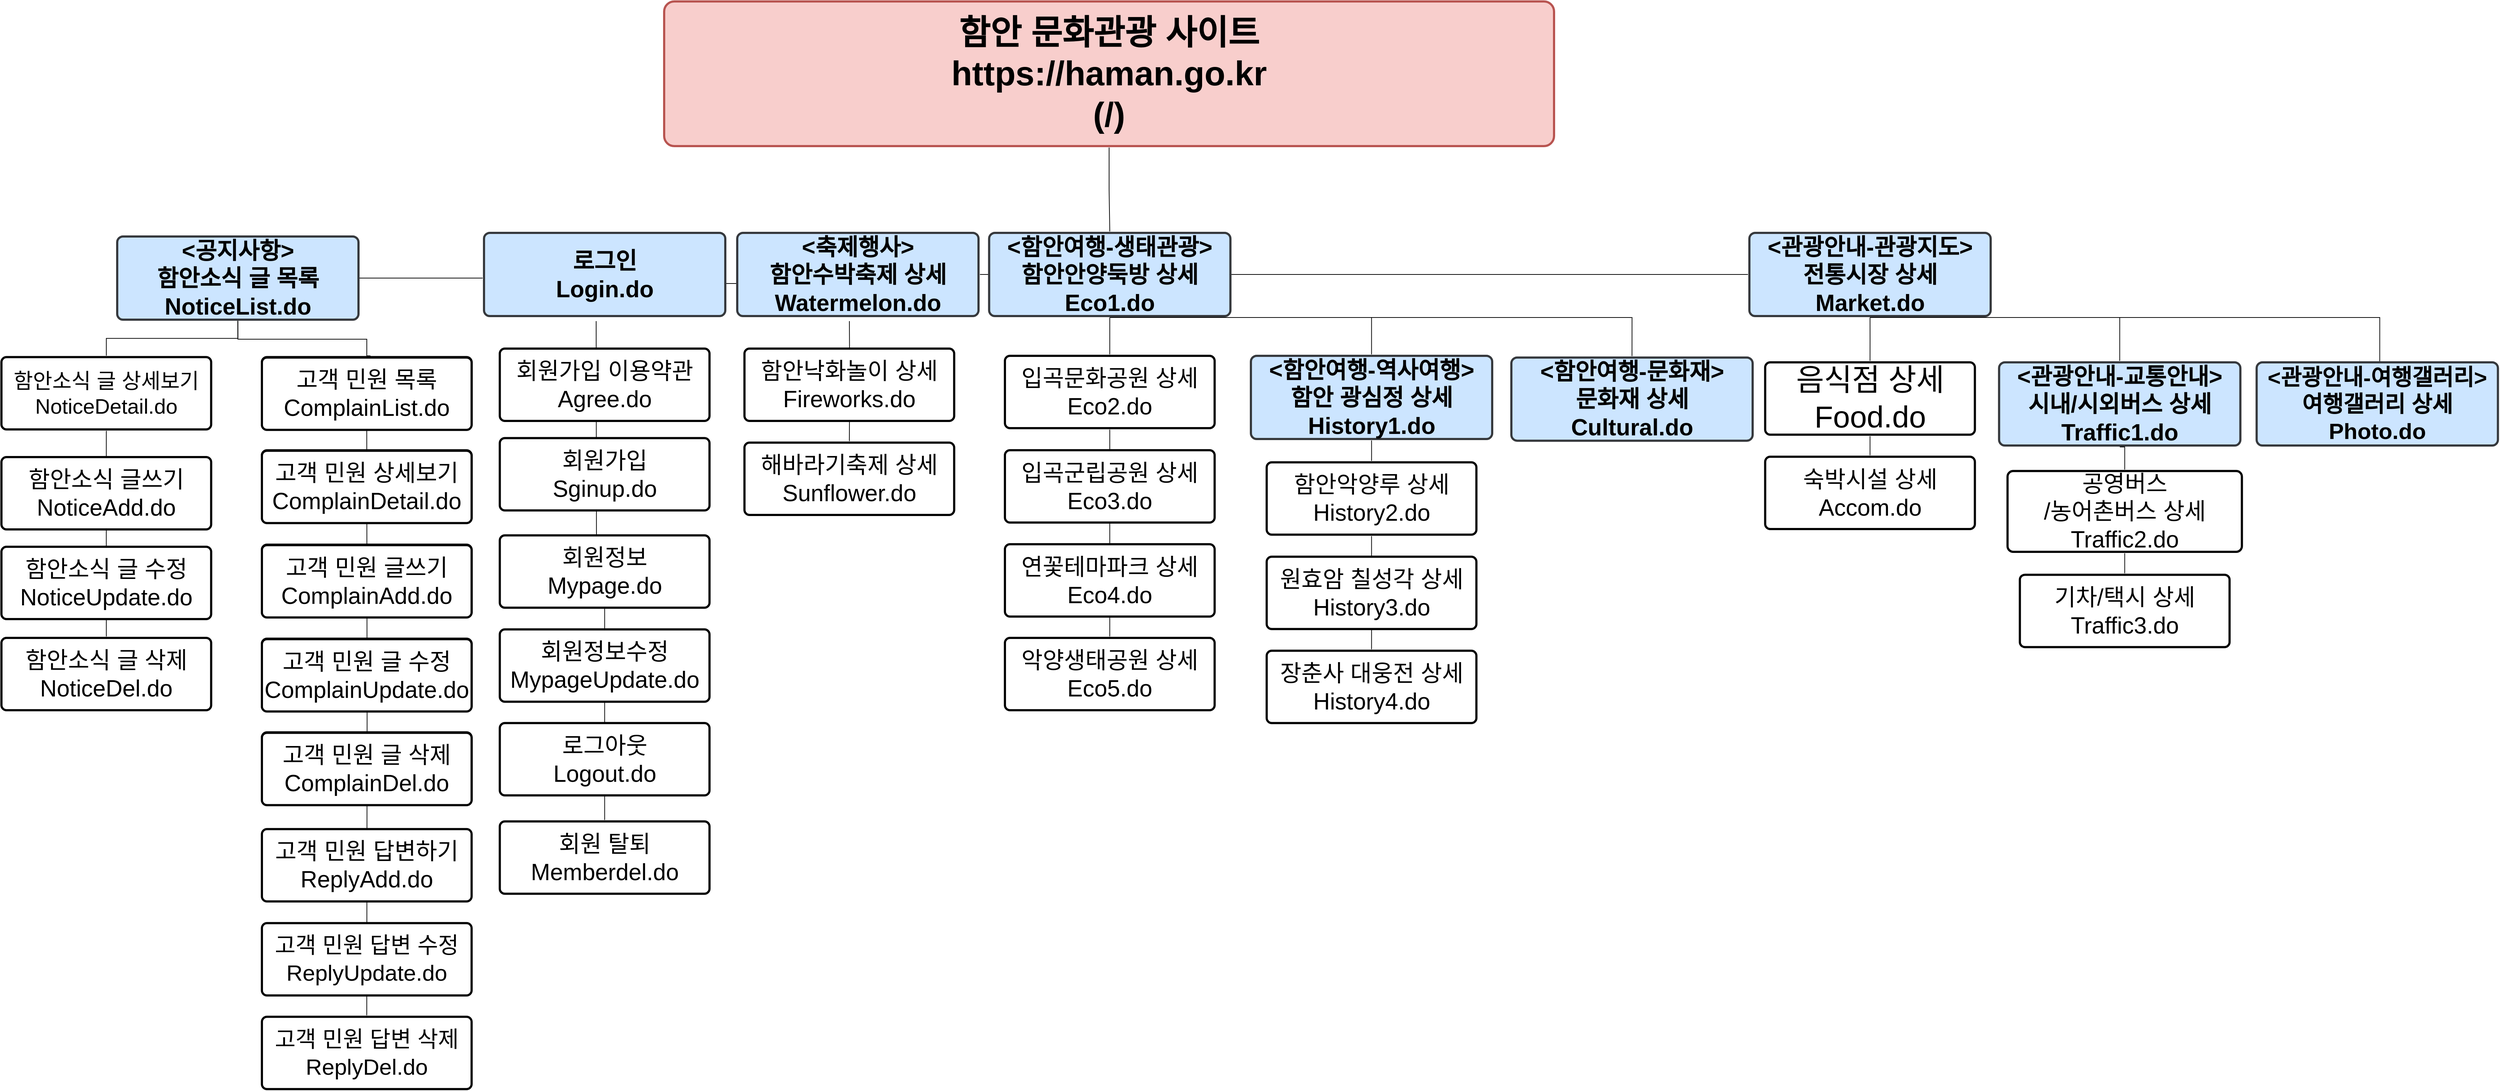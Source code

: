 <mxfile version="21.3.2" type="device">
  <diagram id="6a731a19-8d31-9384-78a2-239565b7b9f0" name="Page-1">
    <mxGraphModel dx="4754" dy="2675" grid="1" gridSize="10" guides="0" tooltips="1" connect="1" arrows="1" fold="1" page="1" pageScale="1" pageWidth="1169" pageHeight="827" background="none" math="0" shadow="0">
      <root>
        <mxCell id="0" />
        <mxCell id="1" parent="0" />
        <mxCell id="B97FNli7kyXhGJYyz91e-1827" style="edgeStyle=orthogonalEdgeStyle;rounded=0;orthogonalLoop=1;jettySize=auto;html=1;exitX=0.5;exitY=1;exitDx=0;exitDy=0;endArrow=none;endFill=0;" parent="1" source="1749" target="B97FNli7kyXhGJYyz91e-1786" edge="1">
          <mxGeometry relative="1" as="geometry" />
        </mxCell>
        <mxCell id="1749" value="&lt;font style=&quot;font-size: 47px;&quot;&gt;함안 문화관광 사이트&lt;br&gt;https://haman.go.kr&lt;br&gt;(/)&lt;br&gt;&lt;/font&gt;" style="rounded=1;whiteSpace=wrap;html=1;shadow=0;labelBackgroundColor=none;strokeWidth=3;fontFamily=Helvetica;fontSize=20;align=center;fontStyle=1;spacing=5;arcSize=7;perimeterSpacing=2;fillColor=#f8cecc;strokeColor=#b85450;" parent="1" vertex="1">
          <mxGeometry x="-61" y="-80" width="1230" height="200" as="geometry" />
        </mxCell>
        <mxCell id="B97FNli7kyXhGJYyz91e-1782" style="edgeStyle=orthogonalEdgeStyle;rounded=0;orthogonalLoop=1;jettySize=auto;html=1;exitX=1;exitY=0.5;exitDx=0;exitDy=0;endArrow=none;endFill=0;fontSize=32;" parent="1" source="1771" target="B97FNli7kyXhGJYyz91e-1781" edge="1">
          <mxGeometry relative="1" as="geometry">
            <Array as="points">
              <mxPoint x="-560" y="302" />
              <mxPoint x="-560" y="302" />
            </Array>
          </mxGeometry>
        </mxCell>
        <mxCell id="B97FNli7kyXhGJYyz91e-1798" style="edgeStyle=orthogonalEdgeStyle;rounded=0;orthogonalLoop=1;jettySize=auto;html=1;exitX=0.5;exitY=1;exitDx=0;exitDy=0;endArrow=none;endFill=0;fontSize=32;" parent="1" source="1771" target="kG1Z84SjeEAYpl0R3kHJ-1785" edge="1">
          <mxGeometry relative="1" as="geometry" />
        </mxCell>
        <mxCell id="B97FNli7kyXhGJYyz91e-1800" style="edgeStyle=orthogonalEdgeStyle;rounded=0;orthogonalLoop=1;jettySize=auto;html=1;exitX=0.5;exitY=1;exitDx=0;exitDy=0;endArrow=none;endFill=0;fontSize=32;" parent="1" edge="1">
          <mxGeometry relative="1" as="geometry">
            <mxPoint x="-650.25" y="359.0" as="sourcePoint" />
            <mxPoint x="-467" y="410" as="targetPoint" />
            <Array as="points">
              <mxPoint x="-650" y="387" />
              <mxPoint x="-472" y="387" />
            </Array>
          </mxGeometry>
        </mxCell>
        <mxCell id="1771" value="&amp;lt;공지사항&amp;gt;&lt;br style=&quot;font-size: 32px;&quot;&gt;함안소식 글 목록&lt;br style=&quot;font-size: 32px;&quot;&gt;NoticeList.do" style="rounded=1;whiteSpace=wrap;html=1;shadow=0;labelBackgroundColor=none;strokeWidth=3;fontFamily=Helvetica;fontSize=32;align=center;spacing=5;fontStyle=1;arcSize=7;perimeterSpacing=2;aspect=fixed;fillColor=#cce5ff;strokeColor=#36393d;" parent="1" vertex="1">
          <mxGeometry x="-817" y="245" width="333.5" height="115" as="geometry" />
        </mxCell>
        <mxCell id="kG1Z84SjeEAYpl0R3kHJ-1810" style="edgeStyle=orthogonalEdgeStyle;rounded=0;orthogonalLoop=1;jettySize=auto;html=1;exitX=0.5;exitY=1;exitDx=0;exitDy=0;endArrow=none;endFill=0;fontSize=32;" parent="1" target="kG1Z84SjeEAYpl0R3kHJ-1804" edge="1">
          <mxGeometry relative="1" as="geometry">
            <mxPoint x="-472.07" y="499.75" as="sourcePoint" />
          </mxGeometry>
        </mxCell>
        <mxCell id="B97FNli7kyXhGJYyz91e-1799" style="edgeStyle=orthogonalEdgeStyle;rounded=0;orthogonalLoop=1;jettySize=auto;html=1;exitX=0.5;exitY=1;exitDx=0;exitDy=0;endArrow=none;endFill=0;fontSize=32;" parent="1" source="kG1Z84SjeEAYpl0R3kHJ-1785" target="kG1Z84SjeEAYpl0R3kHJ-1788" edge="1">
          <mxGeometry relative="1" as="geometry" />
        </mxCell>
        <mxCell id="kG1Z84SjeEAYpl0R3kHJ-1785" value="&lt;font style=&quot;font-size: 29px;&quot;&gt;함안소식 글 상세보기&lt;br style=&quot;font-size: 29px;&quot;&gt;NoticeDetail.do&lt;br style=&quot;font-size: 29px;&quot;&gt;&lt;/font&gt;" style="rounded=1;whiteSpace=wrap;html=1;shadow=0;labelBackgroundColor=none;strokeWidth=3;fontFamily=Helvetica;fontSize=29;align=center;spacing=5;fontStyle=0;arcSize=7;perimeterSpacing=2;aspect=fixed;" parent="1" vertex="1">
          <mxGeometry x="-977" y="411.75" width="289.86" height="100" as="geometry" />
        </mxCell>
        <mxCell id="kG1Z84SjeEAYpl0R3kHJ-1786" value="&lt;font style=&quot;font-size: 32px;&quot;&gt;&lt;span style=&quot;font-size: 32px;&quot;&gt;함안소식 글 수정&lt;/span&gt;&lt;br style=&quot;font-size: 32px;&quot;&gt;&lt;font style=&quot;font-size: 32px;&quot;&gt;NoticeUpdate.do&lt;/font&gt;&lt;br style=&quot;font-size: 32px;&quot;&gt;&lt;/font&gt;" style="rounded=1;whiteSpace=wrap;html=1;shadow=0;labelBackgroundColor=none;strokeWidth=3;fontFamily=Helvetica;fontSize=32;align=center;spacing=5;fontStyle=0;arcSize=7;perimeterSpacing=2;aspect=fixed;" parent="1" vertex="1">
          <mxGeometry x="-977" y="674" width="289.86" height="100" as="geometry" />
        </mxCell>
        <mxCell id="kG1Z84SjeEAYpl0R3kHJ-1788" value="&lt;font style=&quot;font-size: 32px;&quot;&gt;함안소식 글 삭제&lt;br style=&quot;font-size: 32px;&quot;&gt;NoticeDel.do&lt;br style=&quot;font-size: 32px;&quot;&gt;&lt;/font&gt;" style="rounded=1;whiteSpace=wrap;html=1;shadow=0;labelBackgroundColor=none;strokeWidth=3;fontFamily=Helvetica;fontSize=32;align=center;spacing=5;fontStyle=0;arcSize=7;perimeterSpacing=2;aspect=fixed;" parent="1" vertex="1">
          <mxGeometry x="-977" y="800" width="289.86" height="100" as="geometry" />
        </mxCell>
        <mxCell id="kG1Z84SjeEAYpl0R3kHJ-1789" value="&lt;font style=&quot;font-size: 32px;&quot;&gt;함안소식 글쓰기&lt;br style=&quot;font-size: 32px;&quot;&gt;NoticeAdd.do&lt;br style=&quot;font-size: 32px;&quot;&gt;&lt;/font&gt;" style="rounded=1;whiteSpace=wrap;html=1;shadow=0;labelBackgroundColor=none;strokeWidth=3;fontFamily=Helvetica;fontSize=32;align=center;spacing=5;fontStyle=0;arcSize=7;perimeterSpacing=2;aspect=fixed;" parent="1" vertex="1">
          <mxGeometry x="-977" y="550" width="289.86" height="100" as="geometry" />
        </mxCell>
        <mxCell id="kG1Z84SjeEAYpl0R3kHJ-1790" value="&lt;font style=&quot;font-size: 32px;&quot;&gt;&lt;span style=&quot;font-size: 32px;&quot;&gt;고객 민원 상세보기&lt;/span&gt;&lt;br style=&quot;font-size: 32px;&quot;&gt;&lt;font style=&quot;font-size: 32px;&quot;&gt;compainDetail.do&lt;/font&gt;&lt;br style=&quot;font-size: 32px;&quot;&gt;&lt;/font&gt;" style="rounded=1;whiteSpace=wrap;html=1;shadow=0;labelBackgroundColor=none;strokeWidth=3;fontFamily=Helvetica;fontSize=32;align=center;spacing=5;fontStyle=0;arcSize=7;perimeterSpacing=2;aspect=fixed;" parent="1" vertex="1">
          <mxGeometry x="-617.0" y="540.62" width="289.86" height="100" as="geometry" />
        </mxCell>
        <mxCell id="kG1Z84SjeEAYpl0R3kHJ-1791" value="&lt;font style=&quot;font-size: 32px;&quot;&gt;&lt;span style=&quot;font-size: 32px;&quot;&gt;고객 민원 글 수정&lt;/span&gt;&lt;br style=&quot;font-size: 32px;&quot;&gt;&lt;font style=&quot;font-size: 32px;&quot;&gt;compainUpdate.do&lt;/font&gt;&lt;br style=&quot;font-size: 32px;&quot;&gt;&lt;/font&gt;" style="rounded=1;whiteSpace=wrap;html=1;shadow=0;labelBackgroundColor=none;strokeWidth=3;fontFamily=Helvetica;fontSize=32;align=center;spacing=5;fontStyle=0;arcSize=7;perimeterSpacing=2;aspect=fixed;" parent="1" vertex="1">
          <mxGeometry x="-617.0" y="801.12" width="289.86" height="100" as="geometry" />
        </mxCell>
        <mxCell id="kG1Z84SjeEAYpl0R3kHJ-1792" value="&lt;font style=&quot;font-size: 32px;&quot;&gt;&lt;span style=&quot;font-size: 32px;&quot;&gt;고객 민원 목록&lt;/span&gt;&lt;br style=&quot;font-size: 32px;&quot;&gt;&lt;font style=&quot;font-size: 32px;&quot;&gt;compainList.do&lt;/font&gt;&lt;br style=&quot;font-size: 32px;&quot;&gt;&lt;/font&gt;" style="rounded=1;whiteSpace=wrap;html=1;shadow=0;labelBackgroundColor=none;strokeWidth=3;fontFamily=Helvetica;fontSize=32;align=center;spacing=5;fontStyle=0;arcSize=7;perimeterSpacing=2;aspect=fixed;" parent="1" vertex="1">
          <mxGeometry x="-617.0" y="411.75" width="289.86" height="100" as="geometry" />
        </mxCell>
        <mxCell id="kG1Z84SjeEAYpl0R3kHJ-1793" value="&lt;font style=&quot;font-size: 32px;&quot;&gt;&lt;span style=&quot;font-size: 32px;&quot;&gt;고객 민원 글 삭제&lt;/span&gt;&lt;br style=&quot;font-size: 32px;&quot;&gt;&lt;font style=&quot;font-size: 32px;&quot;&gt;compainDel.do&lt;/font&gt;&lt;br style=&quot;font-size: 32px;&quot;&gt;&lt;/font&gt;" style="rounded=1;whiteSpace=wrap;html=1;shadow=0;labelBackgroundColor=none;strokeWidth=3;fontFamily=Helvetica;fontSize=32;align=center;spacing=5;fontStyle=0;arcSize=7;perimeterSpacing=2;aspect=fixed;" parent="1" vertex="1">
          <mxGeometry x="-617.0" y="930.62" width="289.86" height="100" as="geometry" />
        </mxCell>
        <mxCell id="kG1Z84SjeEAYpl0R3kHJ-1794" value="&lt;font style=&quot;font-size: 32px;&quot;&gt;&lt;span style=&quot;font-size: 32px;&quot;&gt;고객 민원 글쓰기&lt;/span&gt;&lt;br style=&quot;font-size: 32px;&quot;&gt;&lt;font style=&quot;font-size: 32px;&quot;&gt;compainAdd.do&lt;/font&gt;&lt;br style=&quot;font-size: 32px;&quot;&gt;&lt;/font&gt;" style="rounded=1;whiteSpace=wrap;html=1;shadow=0;labelBackgroundColor=none;strokeWidth=3;fontFamily=Helvetica;fontSize=32;align=center;spacing=5;fontStyle=0;arcSize=7;perimeterSpacing=2;aspect=fixed;" parent="1" vertex="1">
          <mxGeometry x="-617.0" y="671.12" width="289.86" height="100" as="geometry" />
        </mxCell>
        <mxCell id="kG1Z84SjeEAYpl0R3kHJ-1819" style="edgeStyle=orthogonalEdgeStyle;rounded=0;orthogonalLoop=1;jettySize=auto;html=1;exitX=0.5;exitY=1;exitDx=0;exitDy=0;endArrow=none;endFill=0;fontSize=32;" parent="1" target="kG1Z84SjeEAYpl0R3kHJ-1802" edge="1">
          <mxGeometry relative="1" as="geometry">
            <mxPoint x="-155.0" y="362.0" as="sourcePoint" />
          </mxGeometry>
        </mxCell>
        <mxCell id="kG1Z84SjeEAYpl0R3kHJ-1870" style="edgeStyle=orthogonalEdgeStyle;rounded=0;orthogonalLoop=1;jettySize=auto;html=1;exitX=1;exitY=0.5;exitDx=0;exitDy=0;entryX=0;entryY=0.5;entryDx=0;entryDy=0;endArrow=none;endFill=0;fontSize=32;" parent="1" edge="1">
          <mxGeometry relative="1" as="geometry">
            <mxPoint x="-88" y="310.0" as="sourcePoint" />
            <mxPoint x="48" y="310.0" as="targetPoint" />
          </mxGeometry>
        </mxCell>
        <mxCell id="kG1Z84SjeEAYpl0R3kHJ-1798" value="&lt;font style=&quot;font-size: 32px;&quot;&gt;회원정보수정&lt;font style=&quot;font-size: 32px;&quot;&gt;MypageUpdate.do&lt;/font&gt;&lt;br style=&quot;font-size: 32px;&quot;&gt;&lt;/font&gt;" style="rounded=1;whiteSpace=wrap;html=1;shadow=0;labelBackgroundColor=none;strokeWidth=3;fontFamily=Helvetica;fontSize=32;align=center;spacing=5;fontStyle=0;arcSize=7;perimeterSpacing=2;aspect=fixed;flipV=1;flipH=0;" parent="1" vertex="1">
          <mxGeometry x="-288.18" y="788.25" width="289.86" height="100" as="geometry" />
        </mxCell>
        <mxCell id="kG1Z84SjeEAYpl0R3kHJ-1799" value="&lt;font style=&quot;font-size: 32px;&quot;&gt;&lt;span style=&quot;font-size: 32px;&quot;&gt;회원가입&lt;/span&gt;&lt;br style=&quot;font-size: 32px;&quot;&gt;Sginup.do&lt;br style=&quot;font-size: 32px;&quot;&gt;&lt;/font&gt;" style="rounded=1;whiteSpace=wrap;html=1;shadow=0;labelBackgroundColor=none;strokeWidth=3;fontFamily=Helvetica;fontSize=32;align=center;spacing=5;fontStyle=0;arcSize=7;perimeterSpacing=2;aspect=fixed;flipH=0;flipV=1;" parent="1" vertex="1">
          <mxGeometry x="-288.18" y="523.75" width="289.86" height="100" as="geometry" />
        </mxCell>
        <mxCell id="kG1Z84SjeEAYpl0R3kHJ-1800" value="&lt;font style=&quot;font-size: 32px;&quot;&gt;&lt;span style=&quot;font-size: 32px;&quot;&gt;로그아웃&lt;/span&gt;&lt;br style=&quot;font-size: 32px;&quot;&gt;&lt;font style=&quot;font-size: 32px;&quot;&gt;Logout.do&lt;/font&gt;&lt;br style=&quot;font-size: 32px;&quot;&gt;&lt;/font&gt;" style="rounded=1;whiteSpace=wrap;html=1;shadow=0;labelBackgroundColor=none;strokeWidth=3;fontFamily=Helvetica;fontSize=32;align=center;spacing=5;fontStyle=0;arcSize=7;perimeterSpacing=2;aspect=fixed;flipV=1;flipH=0;" parent="1" vertex="1">
          <mxGeometry x="-288.18" y="917.75" width="289.86" height="100" as="geometry" />
        </mxCell>
        <mxCell id="kG1Z84SjeEAYpl0R3kHJ-1801" value="&lt;font style=&quot;font-size: 32px;&quot;&gt;&lt;span style=&quot;font-size: 32px;&quot;&gt;회원정보&lt;br style=&quot;font-size: 32px;&quot;&gt;&lt;/span&gt;Mypage.do&lt;br style=&quot;font-size: 32px;&quot;&gt;&lt;/font&gt;" style="rounded=1;whiteSpace=wrap;html=1;shadow=0;labelBackgroundColor=none;strokeWidth=3;fontFamily=Helvetica;fontSize=32;align=center;spacing=5;fontStyle=0;arcSize=7;perimeterSpacing=2;aspect=fixed;flipV=1;flipH=0;" parent="1" vertex="1">
          <mxGeometry x="-288.18" y="658.25" width="289.86" height="100" as="geometry" />
        </mxCell>
        <mxCell id="kG1Z84SjeEAYpl0R3kHJ-1802" value="&lt;font style=&quot;font-size: 32px;&quot;&gt;&lt;span style=&quot;font-size: 32px;&quot;&gt;회원 탈퇴&lt;/span&gt;&lt;br style=&quot;font-size: 32px;&quot;&gt;&lt;font style=&quot;font-size: 32px;&quot;&gt;Memberdel.do&lt;/font&gt;&lt;br style=&quot;font-size: 32px;&quot;&gt;&lt;/font&gt;" style="rounded=1;whiteSpace=wrap;html=1;shadow=0;labelBackgroundColor=none;strokeWidth=3;fontFamily=Helvetica;fontSize=32;align=center;spacing=5;fontStyle=0;arcSize=7;perimeterSpacing=2;aspect=fixed;flipV=1;flipH=0;" parent="1" vertex="1">
          <mxGeometry x="-288.18" y="1053.75" width="289.86" height="100" as="geometry" />
        </mxCell>
        <mxCell id="kG1Z84SjeEAYpl0R3kHJ-1803" value="&lt;font style=&quot;font-size: 31px;&quot;&gt;&lt;span style=&quot;font-size: 31px;&quot;&gt;고객 민원 답변 수정&lt;/span&gt;&lt;br style=&quot;font-size: 31px;&quot;&gt;&lt;font style=&quot;font-size: 31px;&quot;&gt;ReplyUpdate.do&lt;/font&gt;&lt;br style=&quot;font-size: 31px;&quot;&gt;&lt;/font&gt;" style="rounded=1;whiteSpace=wrap;html=1;shadow=0;labelBackgroundColor=none;strokeWidth=3;fontFamily=Helvetica;fontSize=31;align=center;spacing=5;fontStyle=0;arcSize=7;perimeterSpacing=2;aspect=fixed;" parent="1" vertex="1">
          <mxGeometry x="-617.0" y="1194.37" width="289.86" height="100" as="geometry" />
        </mxCell>
        <mxCell id="kG1Z84SjeEAYpl0R3kHJ-1804" value="&lt;font style=&quot;font-size: 31px;&quot;&gt;&lt;span style=&quot;font-size: 31px;&quot;&gt;고객 민원 답변 삭제&lt;/span&gt;&lt;br style=&quot;font-size: 31px;&quot;&gt;&lt;font style=&quot;font-size: 31px;&quot;&gt;ReplyDel.do&lt;/font&gt;&lt;br style=&quot;font-size: 31px;&quot;&gt;&lt;/font&gt;" style="rounded=1;whiteSpace=wrap;html=1;shadow=0;labelBackgroundColor=none;strokeWidth=3;fontFamily=Helvetica;fontSize=31;align=center;spacing=5;fontStyle=0;arcSize=7;perimeterSpacing=2;aspect=fixed;" parent="1" vertex="1">
          <mxGeometry x="-617.0" y="1323.87" width="289.86" height="100" as="geometry" />
        </mxCell>
        <mxCell id="kG1Z84SjeEAYpl0R3kHJ-1805" value="&lt;font style=&quot;font-size: 32px;&quot;&gt;&lt;span style=&quot;font-size: 32px;&quot;&gt;고객 민원 답변하기&lt;/span&gt;&lt;br style=&quot;font-size: 32px;&quot;&gt;&lt;font style=&quot;font-size: 32px;&quot;&gt;ReplyAdd.do&lt;/font&gt;&lt;br style=&quot;font-size: 32px;&quot;&gt;&lt;/font&gt;" style="rounded=1;whiteSpace=wrap;html=1;shadow=0;labelBackgroundColor=none;strokeWidth=3;fontFamily=Helvetica;fontSize=32;align=center;spacing=5;fontStyle=0;arcSize=7;perimeterSpacing=2;aspect=fixed;" parent="1" vertex="1">
          <mxGeometry x="-617.0" y="1064.37" width="289.86" height="100" as="geometry" />
        </mxCell>
        <mxCell id="kG1Z84SjeEAYpl0R3kHJ-1831" style="edgeStyle=orthogonalEdgeStyle;rounded=0;orthogonalLoop=1;jettySize=auto;html=1;exitX=0.5;exitY=1;exitDx=0;exitDy=0;endArrow=none;endFill=0;fontSize=32;" parent="1" target="kG1Z84SjeEAYpl0R3kHJ-1822" edge="1">
          <mxGeometry relative="1" as="geometry">
            <mxPoint x="195" y="362.0" as="sourcePoint" />
          </mxGeometry>
        </mxCell>
        <mxCell id="kG1Z84SjeEAYpl0R3kHJ-1818" value="&lt;font style=&quot;font-size: 32px;&quot;&gt;&lt;span style=&quot;font-size: 32px;&quot;&gt;회원가입 이용약관&lt;/span&gt;&lt;br style=&quot;font-size: 32px;&quot;&gt;Agree.do&lt;br style=&quot;font-size: 32px;&quot;&gt;&lt;/font&gt;" style="rounded=1;whiteSpace=wrap;html=1;shadow=0;labelBackgroundColor=none;strokeWidth=3;fontFamily=Helvetica;fontSize=32;align=center;spacing=5;fontStyle=0;arcSize=7;perimeterSpacing=2;aspect=fixed;flipV=1;flipH=0;" parent="1" vertex="1">
          <mxGeometry x="-288.18" y="400" width="289.86" height="100" as="geometry" />
        </mxCell>
        <mxCell id="kG1Z84SjeEAYpl0R3kHJ-1821" value="함안낙화놀이 상세&lt;br style=&quot;font-size: 32px;&quot;&gt;Fireworks.do" style="rounded=1;whiteSpace=wrap;html=1;shadow=0;labelBackgroundColor=none;strokeWidth=3;fontFamily=Helvetica;fontSize=32;align=center;spacing=5;fontStyle=0;arcSize=7;perimeterSpacing=2;aspect=fixed;flipV=1;flipH=0;" parent="1" vertex="1">
          <mxGeometry x="50" y="400" width="289.86" height="100" as="geometry" />
        </mxCell>
        <mxCell id="kG1Z84SjeEAYpl0R3kHJ-1822" value="해바라기축제 상세&lt;br style=&quot;font-size: 32px;&quot;&gt;Sunflower.do" style="rounded=1;whiteSpace=wrap;html=1;shadow=0;labelBackgroundColor=none;strokeWidth=3;fontFamily=Helvetica;fontSize=32;align=center;spacing=5;fontStyle=0;arcSize=7;perimeterSpacing=2;aspect=fixed;flipV=1;flipH=0;" parent="1" vertex="1">
          <mxGeometry x="50" y="530" width="289.86" height="100" as="geometry" />
        </mxCell>
        <mxCell id="B97FNli7kyXhGJYyz91e-1801" style="edgeStyle=orthogonalEdgeStyle;rounded=0;orthogonalLoop=1;jettySize=auto;html=1;exitX=0.5;exitY=1;exitDx=0;exitDy=0;entryX=0.5;entryY=0;entryDx=0;entryDy=0;endArrow=none;endFill=0;fontSize=32;" parent="1" source="kG1Z84SjeEAYpl0R3kHJ-1827" target="kG1Z84SjeEAYpl0R3kHJ-1830" edge="1">
          <mxGeometry relative="1" as="geometry" />
        </mxCell>
        <mxCell id="kG1Z84SjeEAYpl0R3kHJ-1827" value="입곡문화공원 상세Eco2.do" style="rounded=1;whiteSpace=wrap;html=1;shadow=0;labelBackgroundColor=none;strokeWidth=3;fontFamily=Helvetica;fontSize=32;align=center;spacing=5;fontStyle=0;arcSize=7;perimeterSpacing=2;aspect=fixed;flipV=1;flipH=0;" parent="1" vertex="1">
          <mxGeometry x="410" y="410" width="289.86" height="100" as="geometry" />
        </mxCell>
        <mxCell id="kG1Z84SjeEAYpl0R3kHJ-1828" value="입곡군립공원 상세&lt;br style=&quot;font-size: 32px;&quot;&gt;Eco3.do" style="rounded=1;whiteSpace=wrap;html=1;shadow=0;labelBackgroundColor=none;strokeWidth=3;fontFamily=Helvetica;fontSize=32;align=center;spacing=5;fontStyle=0;arcSize=7;perimeterSpacing=2;aspect=fixed;flipV=1;flipH=0;" parent="1" vertex="1">
          <mxGeometry x="410" y="540.5" width="289.86" height="100" as="geometry" />
        </mxCell>
        <mxCell id="kG1Z84SjeEAYpl0R3kHJ-1829" value="연꽃테마파크 상세&lt;br style=&quot;font-size: 32px;&quot;&gt;Eco4.do" style="rounded=1;whiteSpace=wrap;html=1;shadow=0;labelBackgroundColor=none;strokeWidth=3;fontFamily=Helvetica;fontSize=32;align=center;spacing=5;fontStyle=0;arcSize=7;perimeterSpacing=2;aspect=fixed;flipV=1;flipH=0;" parent="1" vertex="1">
          <mxGeometry x="410" y="670.5" width="289.86" height="100" as="geometry" />
        </mxCell>
        <mxCell id="kG1Z84SjeEAYpl0R3kHJ-1830" value="악양생태공원 상세&lt;br style=&quot;font-size: 32px;&quot;&gt;Eco5.do" style="rounded=1;whiteSpace=wrap;html=1;shadow=0;labelBackgroundColor=none;strokeWidth=3;fontFamily=Helvetica;fontSize=32;align=center;spacing=5;fontStyle=0;arcSize=7;perimeterSpacing=2;aspect=fixed;flipV=1;flipH=0;" parent="1" vertex="1">
          <mxGeometry x="410" y="800" width="289.86" height="100" as="geometry" />
        </mxCell>
        <mxCell id="B97FNli7kyXhGJYyz91e-1821" style="edgeStyle=orthogonalEdgeStyle;rounded=0;orthogonalLoop=1;jettySize=auto;html=1;exitX=0.5;exitY=1;exitDx=0;exitDy=0;endArrow=none;endFill=0;fontSize=32;" parent="1" source="kG1Z84SjeEAYpl0R3kHJ-1844" target="kG1Z84SjeEAYpl0R3kHJ-1846" edge="1">
          <mxGeometry relative="1" as="geometry" />
        </mxCell>
        <mxCell id="kG1Z84SjeEAYpl0R3kHJ-1844" value="함안악양루 상세&lt;br style=&quot;font-size: 32px;&quot;&gt;History2.do" style="rounded=1;whiteSpace=wrap;html=1;shadow=0;labelBackgroundColor=none;strokeWidth=3;fontFamily=Helvetica;fontSize=32;align=center;spacing=5;fontStyle=0;arcSize=7;perimeterSpacing=2;aspect=fixed;flipV=1;flipH=0;" parent="1" vertex="1">
          <mxGeometry x="771.82" y="557.25" width="289.86" height="100" as="geometry" />
        </mxCell>
        <mxCell id="kG1Z84SjeEAYpl0R3kHJ-1845" value="원효암 칠성각 상세&lt;br style=&quot;font-size: 32px;&quot;&gt;History3.do" style="rounded=1;whiteSpace=wrap;html=1;shadow=0;labelBackgroundColor=none;strokeWidth=3;fontFamily=Helvetica;fontSize=32;align=center;spacing=5;fontStyle=0;arcSize=7;perimeterSpacing=2;aspect=fixed;flipV=1;flipH=0;" parent="1" vertex="1">
          <mxGeometry x="771.82" y="687.75" width="289.86" height="100" as="geometry" />
        </mxCell>
        <mxCell id="kG1Z84SjeEAYpl0R3kHJ-1846" value="장춘사 대웅전 상세&lt;br style=&quot;font-size: 32px;&quot;&gt;History4.do" style="rounded=1;whiteSpace=wrap;html=1;shadow=0;labelBackgroundColor=none;strokeWidth=3;fontFamily=Helvetica;fontSize=32;align=center;spacing=5;fontStyle=0;arcSize=7;perimeterSpacing=2;aspect=fixed;flipV=1;flipH=0;" parent="1" vertex="1">
          <mxGeometry x="771.82" y="817.75" width="289.86" height="100" as="geometry" />
        </mxCell>
        <mxCell id="B97FNli7kyXhGJYyz91e-1809" style="edgeStyle=orthogonalEdgeStyle;rounded=0;orthogonalLoop=1;jettySize=auto;html=1;exitX=0.5;exitY=1;exitDx=0;exitDy=0;entryX=0.5;entryY=0;entryDx=0;entryDy=0;endArrow=none;endFill=0;fontSize=32;" parent="1" source="kG1Z84SjeEAYpl0R3kHJ-1858" target="kG1Z84SjeEAYpl0R3kHJ-1859" edge="1">
          <mxGeometry relative="1" as="geometry" />
        </mxCell>
        <mxCell id="kG1Z84SjeEAYpl0R3kHJ-1858" value="음식점 상세&lt;br style=&quot;font-size: 42px;&quot;&gt;Food.do" style="rounded=1;whiteSpace=wrap;html=1;shadow=0;labelBackgroundColor=none;strokeWidth=3;fontFamily=Helvetica;fontSize=42;align=center;spacing=5;fontStyle=0;arcSize=7;perimeterSpacing=2;aspect=fixed;flipV=1;flipH=0;" parent="1" vertex="1">
          <mxGeometry x="1460.82" y="419" width="289.86" height="100" as="geometry" />
        </mxCell>
        <mxCell id="kG1Z84SjeEAYpl0R3kHJ-1859" value="숙박시설 상세&lt;br style=&quot;font-size: 32px;&quot;&gt;Accom.do" style="rounded=1;whiteSpace=wrap;html=1;shadow=0;labelBackgroundColor=none;strokeWidth=3;fontFamily=Helvetica;fontSize=32;align=center;spacing=5;fontStyle=0;arcSize=7;perimeterSpacing=2;aspect=fixed;flipV=1;flipH=0;" parent="1" vertex="1">
          <mxGeometry x="1460.82" y="549.5" width="289.86" height="100" as="geometry" />
        </mxCell>
        <mxCell id="B97FNli7kyXhGJYyz91e-1824" style="edgeStyle=orthogonalEdgeStyle;rounded=0;orthogonalLoop=1;jettySize=auto;html=1;exitX=0.5;exitY=1;exitDx=0;exitDy=0;entryX=0.5;entryY=0;entryDx=0;entryDy=0;endArrow=none;endFill=0;fontSize=32;" parent="1" source="kG1Z84SjeEAYpl0R3kHJ-1863" target="kG1Z84SjeEAYpl0R3kHJ-1864" edge="1">
          <mxGeometry relative="1" as="geometry" />
        </mxCell>
        <mxCell id="kG1Z84SjeEAYpl0R3kHJ-1863" value="&lt;font style=&quot;font-size: 32px;&quot;&gt;공영버스&lt;br style=&quot;font-size: 32px;&quot;&gt;/농어촌버스 상세&lt;br style=&quot;font-size: 32px;&quot;&gt;Traffic2.do&lt;/font&gt;" style="rounded=1;whiteSpace=wrap;html=1;shadow=0;labelBackgroundColor=none;strokeWidth=3;fontFamily=Helvetica;fontSize=32;align=center;spacing=5;fontStyle=0;arcSize=7;perimeterSpacing=2;aspect=fixed;flipV=1;flipH=0;" parent="1" vertex="1">
          <mxGeometry x="1795.82" y="569.25" width="323.92" height="111.75" as="geometry" />
        </mxCell>
        <mxCell id="kG1Z84SjeEAYpl0R3kHJ-1864" value="기차/택시 상세&lt;br style=&quot;font-size: 32px;&quot;&gt;Traffic3.do" style="rounded=1;whiteSpace=wrap;html=1;shadow=0;labelBackgroundColor=none;strokeWidth=3;fontFamily=Helvetica;fontSize=32;align=center;spacing=5;fontStyle=0;arcSize=7;perimeterSpacing=2;aspect=fixed;flipV=1;flipH=0;" parent="1" vertex="1">
          <mxGeometry x="1812.85" y="712.69" width="289.86" height="100" as="geometry" />
        </mxCell>
        <mxCell id="B97FNli7kyXhGJYyz91e-1781" value="로그인&lt;br style=&quot;border-color: var(--border-color); font-size: 32px;&quot;&gt;Login.do" style="rounded=1;whiteSpace=wrap;html=1;shadow=0;labelBackgroundColor=none;strokeWidth=3;fontFamily=Helvetica;fontSize=32;align=center;spacing=5;fontStyle=1;arcSize=7;perimeterSpacing=2;aspect=fixed;fillColor=#cce5ff;strokeColor=#36393d;" parent="1" vertex="1">
          <mxGeometry x="-310" y="240" width="333.5" height="115" as="geometry" />
        </mxCell>
        <mxCell id="B97FNli7kyXhGJYyz91e-1828" style="edgeStyle=orthogonalEdgeStyle;rounded=0;orthogonalLoop=1;jettySize=auto;html=1;exitX=1;exitY=0.5;exitDx=0;exitDy=0;entryX=0;entryY=0.5;entryDx=0;entryDy=0;endArrow=none;endFill=0;fontSize=32;" parent="1" source="B97FNli7kyXhGJYyz91e-1783" target="B97FNli7kyXhGJYyz91e-1806" edge="1">
          <mxGeometry relative="1" as="geometry" />
        </mxCell>
        <mxCell id="B97FNli7kyXhGJYyz91e-1783" value="&amp;lt;축제행사&amp;gt;&lt;br style=&quot;border-color: var(--border-color); font-size: 32px;&quot;&gt;함안수박축제 상세&lt;br style=&quot;border-color: var(--border-color); font-size: 32px;&quot;&gt;Watermelon.do" style="rounded=1;whiteSpace=wrap;html=1;shadow=0;labelBackgroundColor=none;strokeWidth=3;fontFamily=Helvetica;fontSize=32;align=center;spacing=5;fontStyle=1;arcSize=7;perimeterSpacing=2;aspect=fixed;fillColor=#cce5ff;strokeColor=#36393d;" parent="1" vertex="1">
          <mxGeometry x="40" y="240" width="333.5" height="115" as="geometry" />
        </mxCell>
        <mxCell id="B97FNli7kyXhGJYyz91e-1804" style="edgeStyle=orthogonalEdgeStyle;rounded=0;orthogonalLoop=1;jettySize=auto;html=1;exitX=0.5;exitY=1;exitDx=0;exitDy=0;endArrow=none;endFill=0;fontSize=32;" parent="1" source="B97FNli7kyXhGJYyz91e-1786" target="B97FNli7kyXhGJYyz91e-1802" edge="1">
          <mxGeometry relative="1" as="geometry" />
        </mxCell>
        <mxCell id="B97FNli7kyXhGJYyz91e-1805" style="edgeStyle=orthogonalEdgeStyle;rounded=0;orthogonalLoop=1;jettySize=auto;html=1;exitX=0.5;exitY=1;exitDx=0;exitDy=0;entryX=0.5;entryY=0;entryDx=0;entryDy=0;endArrow=none;endFill=0;fontSize=32;" parent="1" source="B97FNli7kyXhGJYyz91e-1786" target="B97FNli7kyXhGJYyz91e-1803" edge="1">
          <mxGeometry relative="1" as="geometry" />
        </mxCell>
        <mxCell id="B97FNli7kyXhGJYyz91e-1810" style="rounded=0;orthogonalLoop=1;jettySize=auto;html=1;exitX=0.5;exitY=1;exitDx=0;exitDy=0;endArrow=none;endFill=0;fontSize=32;" parent="1" source="B97FNli7kyXhGJYyz91e-1786" target="kG1Z84SjeEAYpl0R3kHJ-1827" edge="1">
          <mxGeometry relative="1" as="geometry" />
        </mxCell>
        <mxCell id="B97FNli7kyXhGJYyz91e-1786" value="&amp;lt;함안여행-생태관광&amp;gt;&lt;br style=&quot;border-color: var(--border-color); font-size: 32px;&quot;&gt;함안안양둑방 상세&lt;br style=&quot;border-color: var(--border-color); font-size: 32px;&quot;&gt;Eco1.do" style="rounded=1;whiteSpace=wrap;html=1;shadow=0;labelBackgroundColor=none;strokeWidth=3;fontFamily=Helvetica;fontSize=32;align=center;spacing=5;fontStyle=1;arcSize=7;perimeterSpacing=2;aspect=fixed;fillColor=#cce5ff;strokeColor=#36393d;" parent="1" vertex="1">
          <mxGeometry x="388.18" y="240" width="333.5" height="115" as="geometry" />
        </mxCell>
        <mxCell id="B97FNli7kyXhGJYyz91e-1793" value="&lt;font style=&quot;font-size: 32px;&quot;&gt;&lt;span style=&quot;font-size: 32px;&quot;&gt;고객 민원 목록&lt;/span&gt;&lt;br style=&quot;font-size: 32px;&quot;&gt;&lt;font style=&quot;font-size: 32px;&quot;&gt;ComplainList.do&lt;/font&gt;&lt;br style=&quot;font-size: 32px;&quot;&gt;&lt;/font&gt;" style="rounded=1;whiteSpace=wrap;html=1;shadow=0;labelBackgroundColor=none;strokeWidth=3;fontFamily=Helvetica;fontSize=32;align=center;spacing=5;fontStyle=0;arcSize=7;perimeterSpacing=2;aspect=fixed;" parent="1" vertex="1">
          <mxGeometry x="-617.0" y="412.32" width="289.86" height="100" as="geometry" />
        </mxCell>
        <mxCell id="B97FNli7kyXhGJYyz91e-1794" value="&lt;font style=&quot;font-size: 32px;&quot;&gt;&lt;font style=&quot;font-size: 32px;&quot;&gt;고객 민원 상세보기&lt;/font&gt;&lt;br style=&quot;font-size: 32px;&quot;&gt;&lt;font style=&quot;font-size: 32px;&quot;&gt;ComplainDetail.do&lt;/font&gt;&lt;br style=&quot;font-size: 32px;&quot;&gt;&lt;/font&gt;" style="rounded=1;whiteSpace=wrap;html=1;shadow=0;labelBackgroundColor=none;strokeWidth=3;fontFamily=Helvetica;fontSize=32;align=center;spacing=5;fontStyle=0;arcSize=7;perimeterSpacing=2;aspect=fixed;" parent="1" vertex="1">
          <mxGeometry x="-617.0" y="541.19" width="289.86" height="100" as="geometry" />
        </mxCell>
        <mxCell id="B97FNli7kyXhGJYyz91e-1795" value="&lt;font style=&quot;font-size: 32px;&quot;&gt;&lt;span style=&quot;font-size: 32px;&quot;&gt;고객 민원 글쓰기&lt;/span&gt;&lt;br style=&quot;font-size: 32px;&quot;&gt;&lt;font style=&quot;font-size: 32px;&quot;&gt;ComplainAdd.do&lt;/font&gt;&lt;br style=&quot;font-size: 32px;&quot;&gt;&lt;/font&gt;" style="rounded=1;whiteSpace=wrap;html=1;shadow=0;labelBackgroundColor=none;strokeWidth=3;fontFamily=Helvetica;fontSize=32;align=center;spacing=5;fontStyle=0;arcSize=7;perimeterSpacing=2;aspect=fixed;" parent="1" vertex="1">
          <mxGeometry x="-617.0" y="671.69" width="289.86" height="100" as="geometry" />
        </mxCell>
        <mxCell id="B97FNli7kyXhGJYyz91e-1796" value="&lt;font style=&quot;font-size: 32px;&quot;&gt;&lt;span style=&quot;font-size: 32px;&quot;&gt;고객 민원 글 수정&lt;/span&gt;&lt;br style=&quot;font-size: 32px;&quot;&gt;&lt;font style=&quot;font-size: 32px;&quot;&gt;ComplainUpdate.do&lt;/font&gt;&lt;br style=&quot;font-size: 32px;&quot;&gt;&lt;/font&gt;" style="rounded=1;whiteSpace=wrap;html=1;shadow=0;labelBackgroundColor=none;strokeWidth=3;fontFamily=Helvetica;fontSize=32;align=center;spacing=5;fontStyle=0;arcSize=7;perimeterSpacing=2;aspect=fixed;" parent="1" vertex="1">
          <mxGeometry x="-617.0" y="801.69" width="289.86" height="100" as="geometry" />
        </mxCell>
        <mxCell id="B97FNli7kyXhGJYyz91e-1797" value="&lt;font style=&quot;font-size: 32px;&quot;&gt;&lt;span style=&quot;font-size: 32px;&quot;&gt;고객 민원 글 삭제&lt;/span&gt;&lt;br style=&quot;font-size: 32px;&quot;&gt;&lt;font style=&quot;font-size: 32px;&quot;&gt;ComplainDel.do&lt;/font&gt;&lt;br style=&quot;font-size: 32px;&quot;&gt;&lt;/font&gt;" style="rounded=1;whiteSpace=wrap;html=1;shadow=0;labelBackgroundColor=none;strokeWidth=3;fontFamily=Helvetica;fontSize=32;align=center;spacing=5;fontStyle=0;arcSize=7;perimeterSpacing=2;aspect=fixed;" parent="1" vertex="1">
          <mxGeometry x="-617.0" y="931.19" width="289.86" height="100" as="geometry" />
        </mxCell>
        <mxCell id="B97FNli7kyXhGJYyz91e-1820" style="edgeStyle=orthogonalEdgeStyle;rounded=0;orthogonalLoop=1;jettySize=auto;html=1;exitX=0.5;exitY=1;exitDx=0;exitDy=0;endArrow=none;endFill=0;fontSize=32;" parent="1" source="B97FNli7kyXhGJYyz91e-1802" target="kG1Z84SjeEAYpl0R3kHJ-1844" edge="1">
          <mxGeometry relative="1" as="geometry" />
        </mxCell>
        <mxCell id="B97FNli7kyXhGJYyz91e-1802" value="&amp;lt;함안여행-역사여행&amp;gt;&lt;br style=&quot;border-color: var(--border-color); font-size: 32px;&quot;&gt;함안 광심정 상세&lt;br style=&quot;border-color: var(--border-color); font-size: 32px;&quot;&gt;History1.do" style="rounded=1;whiteSpace=wrap;html=1;shadow=0;labelBackgroundColor=none;strokeWidth=3;fontFamily=Helvetica;fontSize=32;align=center;spacing=5;fontStyle=1;arcSize=7;perimeterSpacing=2;aspect=fixed;fillColor=#cce5ff;strokeColor=#36393d;" parent="1" vertex="1">
          <mxGeometry x="750" y="410" width="333.5" height="115" as="geometry" />
        </mxCell>
        <mxCell id="B97FNli7kyXhGJYyz91e-1803" value="&amp;lt;함안여행-문화재&amp;gt;&lt;br style=&quot;border-color: var(--border-color); font-size: 32px;&quot;&gt;문화재 상세&lt;br style=&quot;border-color: var(--border-color); font-size: 32px;&quot;&gt;Cultural.do" style="rounded=1;whiteSpace=wrap;html=1;shadow=0;labelBackgroundColor=none;strokeWidth=3;fontFamily=Helvetica;fontSize=32;align=center;spacing=5;fontStyle=1;arcSize=7;perimeterSpacing=2;aspect=fixed;fillColor=#cce5ff;strokeColor=#36393d;" parent="1" vertex="1">
          <mxGeometry x="1110" y="412.32" width="333.5" height="115" as="geometry" />
        </mxCell>
        <mxCell id="B97FNli7kyXhGJYyz91e-1808" style="edgeStyle=orthogonalEdgeStyle;rounded=0;orthogonalLoop=1;jettySize=auto;html=1;exitX=0.5;exitY=1;exitDx=0;exitDy=0;entryX=0.5;entryY=0;entryDx=0;entryDy=0;endArrow=none;endFill=0;fontSize=32;" parent="1" source="B97FNli7kyXhGJYyz91e-1806" target="kG1Z84SjeEAYpl0R3kHJ-1858" edge="1">
          <mxGeometry relative="1" as="geometry" />
        </mxCell>
        <mxCell id="B97FNli7kyXhGJYyz91e-1825" style="edgeStyle=orthogonalEdgeStyle;rounded=0;orthogonalLoop=1;jettySize=auto;html=1;exitX=0.5;exitY=1;exitDx=0;exitDy=0;entryX=0.5;entryY=0;entryDx=0;entryDy=0;endArrow=none;endFill=0;fontSize=32;" parent="1" source="B97FNli7kyXhGJYyz91e-1806" target="B97FNli7kyXhGJYyz91e-1812" edge="1">
          <mxGeometry relative="1" as="geometry" />
        </mxCell>
        <mxCell id="B97FNli7kyXhGJYyz91e-1826" style="edgeStyle=orthogonalEdgeStyle;rounded=0;orthogonalLoop=1;jettySize=auto;html=1;exitX=0.5;exitY=1;exitDx=0;exitDy=0;entryX=0.51;entryY=0.395;entryDx=0;entryDy=0;entryPerimeter=0;endArrow=none;endFill=0;fontSize=32;" parent="1" source="B97FNli7kyXhGJYyz91e-1806" target="B97FNli7kyXhGJYyz91e-1811" edge="1">
          <mxGeometry relative="1" as="geometry" />
        </mxCell>
        <mxCell id="B97FNli7kyXhGJYyz91e-1806" value="&amp;lt;관광안내-관광지도&amp;gt;&lt;br style=&quot;border-color: var(--border-color); font-size: 32px;&quot;&gt;전통시장 상세&lt;br style=&quot;border-color: var(--border-color); font-size: 32px;&quot;&gt;Market.do" style="rounded=1;whiteSpace=wrap;html=1;shadow=0;labelBackgroundColor=none;strokeWidth=3;fontFamily=Helvetica;fontSize=32;align=center;spacing=5;fontStyle=1;arcSize=7;perimeterSpacing=2;aspect=fixed;fillColor=#cce5ff;strokeColor=#36393d;" parent="1" vertex="1">
          <mxGeometry x="1439" y="240" width="333.5" height="115" as="geometry" />
        </mxCell>
        <mxCell id="B97FNli7kyXhGJYyz91e-1811" value="&amp;lt;관광안내-여행갤러리&amp;gt;&lt;br style=&quot;border-color: var(--border-color); font-size: 31px;&quot;&gt;여행갤러리 상세&lt;br style=&quot;border-color: var(--border-color); font-size: 31px;&quot;&gt;Photo.do" style="rounded=1;whiteSpace=wrap;html=1;shadow=0;labelBackgroundColor=none;strokeWidth=3;fontFamily=Helvetica;fontSize=31;align=center;spacing=5;fontStyle=1;arcSize=7;perimeterSpacing=2;aspect=fixed;fillColor=#cce5ff;strokeColor=#36393d;" parent="1" vertex="1">
          <mxGeometry x="2140.14" y="419" width="333.5" height="115" as="geometry" />
        </mxCell>
        <mxCell id="B97FNli7kyXhGJYyz91e-1823" style="edgeStyle=orthogonalEdgeStyle;rounded=0;orthogonalLoop=1;jettySize=auto;html=1;exitX=0.5;exitY=1;exitDx=0;exitDy=0;entryX=0.5;entryY=0;entryDx=0;entryDy=0;endArrow=none;endFill=0;fontSize=32;" parent="1" source="B97FNli7kyXhGJYyz91e-1812" target="kG1Z84SjeEAYpl0R3kHJ-1863" edge="1">
          <mxGeometry relative="1" as="geometry" />
        </mxCell>
        <mxCell id="B97FNli7kyXhGJYyz91e-1812" value="&amp;lt;관광안내-교통안내&amp;gt;&lt;br style=&quot;border-color: var(--border-color); font-size: 32px;&quot;&gt;시내/시외버스 상세&lt;br style=&quot;border-color: var(--border-color); font-size: 32px;&quot;&gt;Traffic1.do" style="rounded=1;whiteSpace=wrap;html=1;shadow=0;labelBackgroundColor=none;strokeWidth=3;fontFamily=Helvetica;fontSize=32;align=center;spacing=5;fontStyle=1;arcSize=7;perimeterSpacing=2;aspect=fixed;fillColor=#cce5ff;strokeColor=#36393d;" parent="1" vertex="1">
          <mxGeometry x="1784.14" y="419" width="333.5" height="115" as="geometry" />
        </mxCell>
      </root>
    </mxGraphModel>
  </diagram>
</mxfile>
